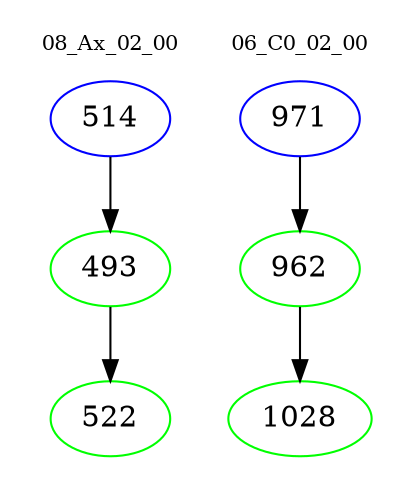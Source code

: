 digraph{
subgraph cluster_0 {
color = white
label = "08_Ax_02_00";
fontsize=10;
T0_514 [label="514", color="blue"]
T0_514 -> T0_493 [color="black"]
T0_493 [label="493", color="green"]
T0_493 -> T0_522 [color="black"]
T0_522 [label="522", color="green"]
}
subgraph cluster_1 {
color = white
label = "06_C0_02_00";
fontsize=10;
T1_971 [label="971", color="blue"]
T1_971 -> T1_962 [color="black"]
T1_962 [label="962", color="green"]
T1_962 -> T1_1028 [color="black"]
T1_1028 [label="1028", color="green"]
}
}
